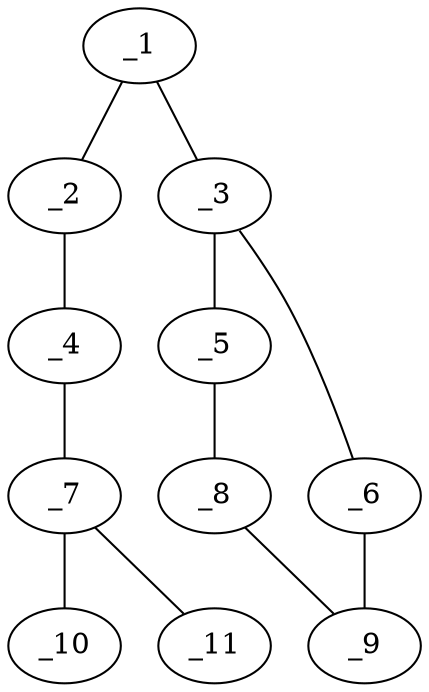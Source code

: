 graph molid67609 {
	_1	 [charge=0,
		chem=1,
		symbol="C  ",
		x="2.809",
		y="-0.2306"];
	_2	 [charge=0,
		chem=4,
		symbol="N  ",
		x="3.6751",
		y="0.2694"];
	_1 -- _2	 [valence=2];
	_3	 [charge=0,
		chem=1,
		symbol="C  ",
		x="2.809",
		y="-1.2306"];
	_1 -- _3	 [valence=1];
	_4	 [charge=0,
		chem=4,
		symbol="N  ",
		x="3.6751",
		y="1.2694"];
	_2 -- _4	 [valence=1];
	_5	 [charge=0,
		chem=1,
		symbol="C  ",
		x=2,
		y="-1.8184"];
	_3 -- _5	 [valence=2];
	_6	 [charge=0,
		chem=4,
		symbol="N  ",
		x="3.618",
		y="-1.8184"];
	_3 -- _6	 [valence=1];
	_7	 [charge=0,
		chem=1,
		symbol="C  ",
		x="4.5411",
		y="1.7694"];
	_4 -- _7	 [valence=1];
	_8	 [charge=0,
		chem=1,
		symbol="C  ",
		x="2.309",
		y="-2.7694"];
	_5 -- _8	 [valence=1];
	_9	 [charge=0,
		chem=1,
		symbol="C  ",
		x="3.309",
		y="-2.7694"];
	_6 -- _9	 [valence=1];
	_10	 [charge=0,
		chem=4,
		symbol="N  ",
		x="4.5411",
		y="2.7694"];
	_7 -- _10	 [valence=2];
	_11	 [charge=0,
		chem=4,
		symbol="N  ",
		x="5.4071",
		y="1.2694"];
	_7 -- _11	 [valence=1];
	_8 -- _9	 [valence=2];
}
